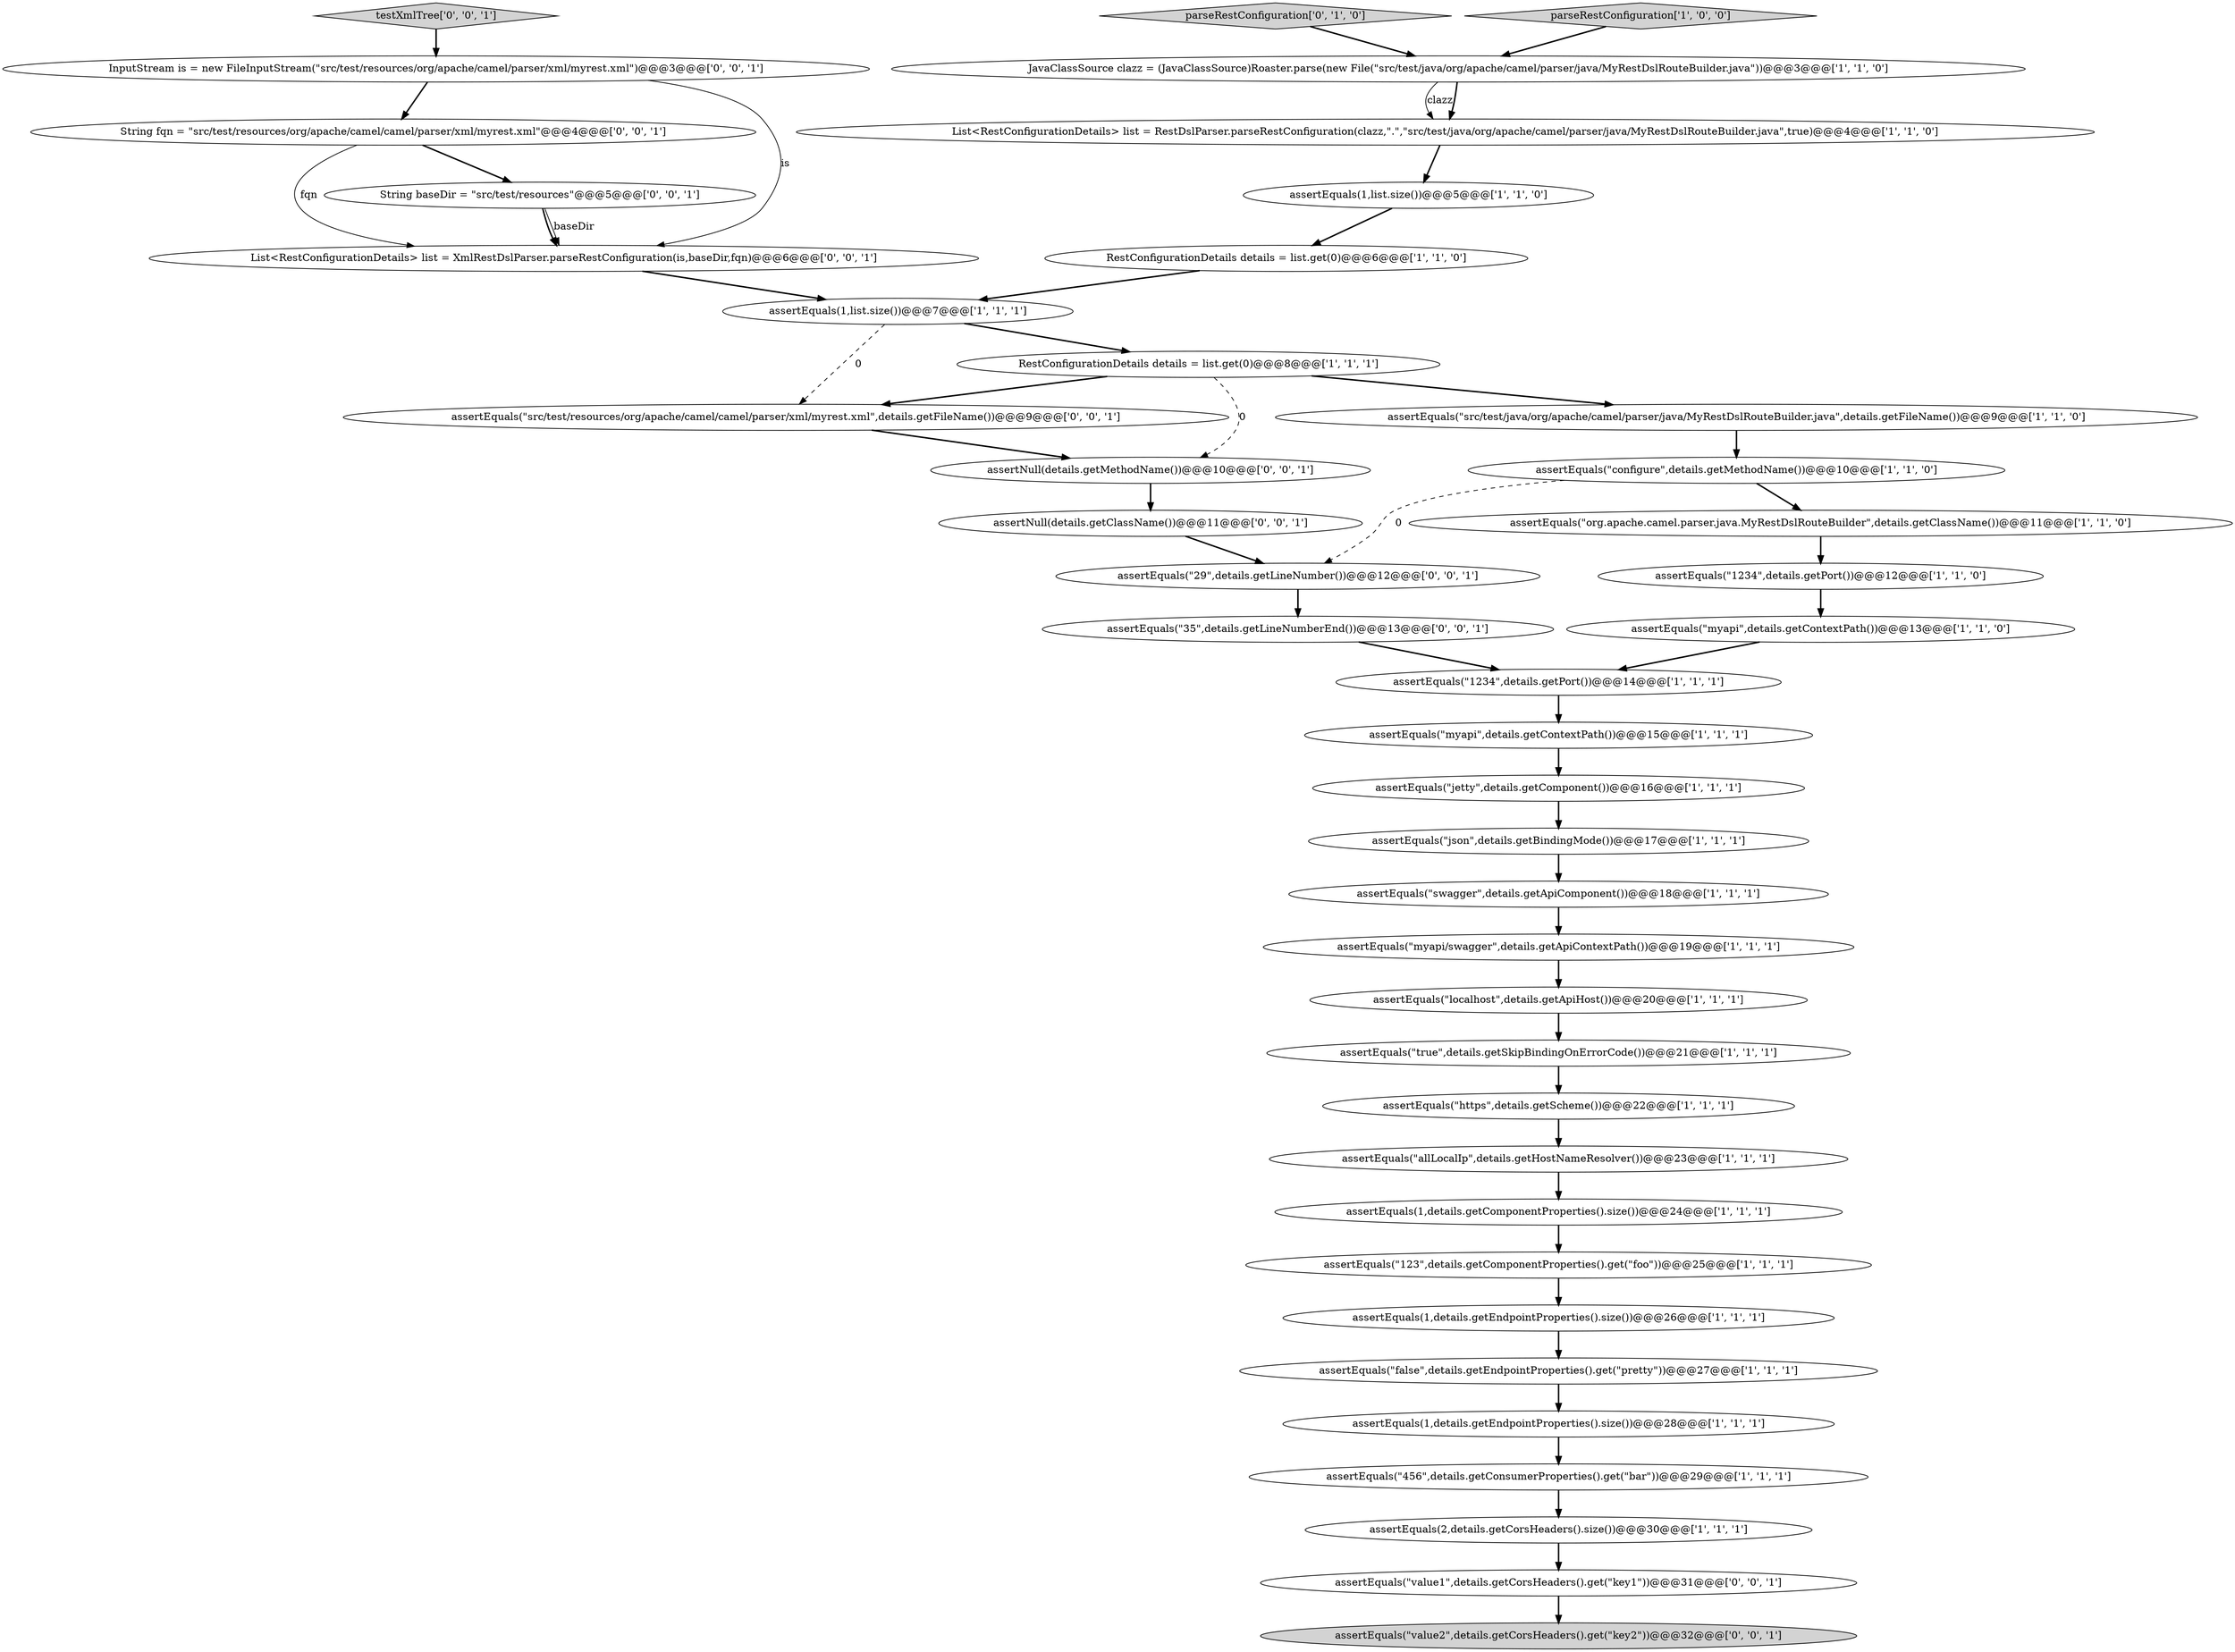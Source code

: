 digraph {
13 [style = filled, label = "assertEquals(\"jetty\",details.getComponent())@@@16@@@['1', '1', '1']", fillcolor = white, shape = ellipse image = "AAA0AAABBB1BBB"];
35 [style = filled, label = "String fqn = \"src/test/resources/org/apache/camel/camel/parser/xml/myrest.xml\"@@@4@@@['0', '0', '1']", fillcolor = white, shape = ellipse image = "AAA0AAABBB3BBB"];
36 [style = filled, label = "assertEquals(\"value1\",details.getCorsHeaders().get(\"key1\"))@@@31@@@['0', '0', '1']", fillcolor = white, shape = ellipse image = "AAA0AAABBB3BBB"];
6 [style = filled, label = "assertEquals(\"swagger\",details.getApiComponent())@@@18@@@['1', '1', '1']", fillcolor = white, shape = ellipse image = "AAA0AAABBB1BBB"];
5 [style = filled, label = "assertEquals(\"false\",details.getEndpointProperties().get(\"pretty\"))@@@27@@@['1', '1', '1']", fillcolor = white, shape = ellipse image = "AAA0AAABBB1BBB"];
15 [style = filled, label = "assertEquals(\"json\",details.getBindingMode())@@@17@@@['1', '1', '1']", fillcolor = white, shape = ellipse image = "AAA0AAABBB1BBB"];
7 [style = filled, label = "assertEquals(\"allLocalIp\",details.getHostNameResolver())@@@23@@@['1', '1', '1']", fillcolor = white, shape = ellipse image = "AAA0AAABBB1BBB"];
41 [style = filled, label = "String baseDir = \"src/test/resources\"@@@5@@@['0', '0', '1']", fillcolor = white, shape = ellipse image = "AAA0AAABBB3BBB"];
39 [style = filled, label = "assertEquals(\"35\",details.getLineNumberEnd())@@@13@@@['0', '0', '1']", fillcolor = white, shape = ellipse image = "AAA0AAABBB3BBB"];
33 [style = filled, label = "assertEquals(\"value2\",details.getCorsHeaders().get(\"key2\"))@@@32@@@['0', '0', '1']", fillcolor = lightgray, shape = ellipse image = "AAA0AAABBB3BBB"];
38 [style = filled, label = "List<RestConfigurationDetails> list = XmlRestDslParser.parseRestConfiguration(is,baseDir,fqn)@@@6@@@['0', '0', '1']", fillcolor = white, shape = ellipse image = "AAA0AAABBB3BBB"];
9 [style = filled, label = "assertEquals(1,list.size())@@@5@@@['1', '1', '0']", fillcolor = white, shape = ellipse image = "AAA0AAABBB1BBB"];
21 [style = filled, label = "assertEquals(1,details.getEndpointProperties().size())@@@28@@@['1', '1', '1']", fillcolor = white, shape = ellipse image = "AAA0AAABBB1BBB"];
0 [style = filled, label = "assertEquals(\"myapi\",details.getContextPath())@@@13@@@['1', '1', '0']", fillcolor = white, shape = ellipse image = "AAA0AAABBB1BBB"];
11 [style = filled, label = "RestConfigurationDetails details = list.get(0)@@@6@@@['1', '1', '0']", fillcolor = white, shape = ellipse image = "AAA0AAABBB1BBB"];
28 [style = filled, label = "List<RestConfigurationDetails> list = RestDslParser.parseRestConfiguration(clazz,\".\",\"src/test/java/org/apache/camel/parser/java/MyRestDslRouteBuilder.java\",true)@@@4@@@['1', '1', '0']", fillcolor = white, shape = ellipse image = "AAA0AAABBB1BBB"];
3 [style = filled, label = "assertEquals(\"https\",details.getScheme())@@@22@@@['1', '1', '1']", fillcolor = white, shape = ellipse image = "AAA0AAABBB1BBB"];
20 [style = filled, label = "parseRestConfiguration['1', '0', '0']", fillcolor = lightgray, shape = diamond image = "AAA0AAABBB1BBB"];
34 [style = filled, label = "assertNull(details.getClassName())@@@11@@@['0', '0', '1']", fillcolor = white, shape = ellipse image = "AAA0AAABBB3BBB"];
32 [style = filled, label = "testXmlTree['0', '0', '1']", fillcolor = lightgray, shape = diamond image = "AAA0AAABBB3BBB"];
37 [style = filled, label = "InputStream is = new FileInputStream(\"src/test/resources/org/apache/camel/parser/xml/myrest.xml\")@@@3@@@['0', '0', '1']", fillcolor = white, shape = ellipse image = "AAA0AAABBB3BBB"];
24 [style = filled, label = "assertEquals(1,details.getEndpointProperties().size())@@@26@@@['1', '1', '1']", fillcolor = white, shape = ellipse image = "AAA0AAABBB1BBB"];
31 [style = filled, label = "assertEquals(\"29\",details.getLineNumber())@@@12@@@['0', '0', '1']", fillcolor = white, shape = ellipse image = "AAA0AAABBB3BBB"];
23 [style = filled, label = "assertEquals(1,list.size())@@@7@@@['1', '1', '1']", fillcolor = white, shape = ellipse image = "AAA0AAABBB1BBB"];
4 [style = filled, label = "assertEquals(\"localhost\",details.getApiHost())@@@20@@@['1', '1', '1']", fillcolor = white, shape = ellipse image = "AAA0AAABBB1BBB"];
17 [style = filled, label = "JavaClassSource clazz = (JavaClassSource)Roaster.parse(new File(\"src/test/java/org/apache/camel/parser/java/MyRestDslRouteBuilder.java\"))@@@3@@@['1', '1', '0']", fillcolor = white, shape = ellipse image = "AAA0AAABBB1BBB"];
16 [style = filled, label = "assertEquals(\"src/test/java/org/apache/camel/parser/java/MyRestDslRouteBuilder.java\",details.getFileName())@@@9@@@['1', '1', '0']", fillcolor = white, shape = ellipse image = "AAA0AAABBB1BBB"];
19 [style = filled, label = "assertEquals(1,details.getComponentProperties().size())@@@24@@@['1', '1', '1']", fillcolor = white, shape = ellipse image = "AAA0AAABBB1BBB"];
27 [style = filled, label = "assertEquals(\"123\",details.getComponentProperties().get(\"foo\"))@@@25@@@['1', '1', '1']", fillcolor = white, shape = ellipse image = "AAA0AAABBB1BBB"];
12 [style = filled, label = "assertEquals(\"1234\",details.getPort())@@@12@@@['1', '1', '0']", fillcolor = white, shape = ellipse image = "AAA0AAABBB1BBB"];
8 [style = filled, label = "assertEquals(2,details.getCorsHeaders().size())@@@30@@@['1', '1', '1']", fillcolor = white, shape = ellipse image = "AAA0AAABBB1BBB"];
10 [style = filled, label = "assertEquals(\"org.apache.camel.parser.java.MyRestDslRouteBuilder\",details.getClassName())@@@11@@@['1', '1', '0']", fillcolor = white, shape = ellipse image = "AAA0AAABBB1BBB"];
29 [style = filled, label = "parseRestConfiguration['0', '1', '0']", fillcolor = lightgray, shape = diamond image = "AAA0AAABBB2BBB"];
40 [style = filled, label = "assertNull(details.getMethodName())@@@10@@@['0', '0', '1']", fillcolor = white, shape = ellipse image = "AAA0AAABBB3BBB"];
1 [style = filled, label = "assertEquals(\"456\",details.getConsumerProperties().get(\"bar\"))@@@29@@@['1', '1', '1']", fillcolor = white, shape = ellipse image = "AAA0AAABBB1BBB"];
22 [style = filled, label = "assertEquals(\"configure\",details.getMethodName())@@@10@@@['1', '1', '0']", fillcolor = white, shape = ellipse image = "AAA0AAABBB1BBB"];
14 [style = filled, label = "assertEquals(\"myapi\",details.getContextPath())@@@15@@@['1', '1', '1']", fillcolor = white, shape = ellipse image = "AAA0AAABBB1BBB"];
25 [style = filled, label = "assertEquals(\"myapi/swagger\",details.getApiContextPath())@@@19@@@['1', '1', '1']", fillcolor = white, shape = ellipse image = "AAA0AAABBB1BBB"];
26 [style = filled, label = "assertEquals(\"1234\",details.getPort())@@@14@@@['1', '1', '1']", fillcolor = white, shape = ellipse image = "AAA0AAABBB1BBB"];
2 [style = filled, label = "RestConfigurationDetails details = list.get(0)@@@8@@@['1', '1', '1']", fillcolor = white, shape = ellipse image = "AAA0AAABBB1BBB"];
30 [style = filled, label = "assertEquals(\"src/test/resources/org/apache/camel/camel/parser/xml/myrest.xml\",details.getFileName())@@@9@@@['0', '0', '1']", fillcolor = white, shape = ellipse image = "AAA0AAABBB3BBB"];
18 [style = filled, label = "assertEquals(\"true\",details.getSkipBindingOnErrorCode())@@@21@@@['1', '1', '1']", fillcolor = white, shape = ellipse image = "AAA0AAABBB1BBB"];
18->3 [style = bold, label=""];
12->0 [style = bold, label=""];
23->2 [style = bold, label=""];
13->15 [style = bold, label=""];
8->36 [style = bold, label=""];
9->11 [style = bold, label=""];
23->30 [style = dashed, label="0"];
35->41 [style = bold, label=""];
35->38 [style = solid, label="fqn"];
37->35 [style = bold, label=""];
17->28 [style = solid, label="clazz"];
1->8 [style = bold, label=""];
32->37 [style = bold, label=""];
14->13 [style = bold, label=""];
2->40 [style = dashed, label="0"];
37->38 [style = solid, label="is"];
22->31 [style = dashed, label="0"];
16->22 [style = bold, label=""];
3->7 [style = bold, label=""];
26->14 [style = bold, label=""];
15->6 [style = bold, label=""];
10->12 [style = bold, label=""];
19->27 [style = bold, label=""];
27->24 [style = bold, label=""];
25->4 [style = bold, label=""];
5->21 [style = bold, label=""];
34->31 [style = bold, label=""];
38->23 [style = bold, label=""];
0->26 [style = bold, label=""];
29->17 [style = bold, label=""];
11->23 [style = bold, label=""];
41->38 [style = bold, label=""];
40->34 [style = bold, label=""];
6->25 [style = bold, label=""];
17->28 [style = bold, label=""];
2->30 [style = bold, label=""];
36->33 [style = bold, label=""];
41->38 [style = solid, label="baseDir"];
20->17 [style = bold, label=""];
2->16 [style = bold, label=""];
30->40 [style = bold, label=""];
21->1 [style = bold, label=""];
7->19 [style = bold, label=""];
31->39 [style = bold, label=""];
24->5 [style = bold, label=""];
22->10 [style = bold, label=""];
4->18 [style = bold, label=""];
28->9 [style = bold, label=""];
39->26 [style = bold, label=""];
}
